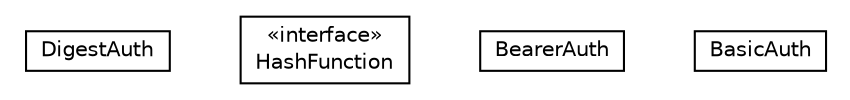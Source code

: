 #!/usr/local/bin/dot
#
# Class diagram 
# Generated by UMLGraph version R5_6-24-gf6e263 (http://www.umlgraph.org/)
#

digraph G {
	edge [fontname="Helvetica",fontsize=10,labelfontname="Helvetica",labelfontsize=10];
	node [fontname="Helvetica",fontsize=10,shape=plaintext];
	nodesep=0.25;
	ranksep=0.5;
	// io.reinert.requestor.core.auth.DigestAuth
	c705 [label=<<table title="io.reinert.requestor.core.auth.DigestAuth" border="0" cellborder="1" cellspacing="0" cellpadding="2" port="p" href="./DigestAuth.html">
		<tr><td><table border="0" cellspacing="0" cellpadding="1">
<tr><td align="center" balign="center"> DigestAuth </td></tr>
		</table></td></tr>
		</table>>, URL="./DigestAuth.html", fontname="Helvetica", fontcolor="black", fontsize=10.0];
	// io.reinert.requestor.core.auth.DigestAuth.HashFunction
	c706 [label=<<table title="io.reinert.requestor.core.auth.DigestAuth.HashFunction" border="0" cellborder="1" cellspacing="0" cellpadding="2" port="p" href="./DigestAuth.HashFunction.html">
		<tr><td><table border="0" cellspacing="0" cellpadding="1">
<tr><td align="center" balign="center"> &#171;interface&#187; </td></tr>
<tr><td align="center" balign="center"> HashFunction </td></tr>
		</table></td></tr>
		</table>>, URL="./DigestAuth.HashFunction.html", fontname="Helvetica", fontcolor="black", fontsize=10.0];
	// io.reinert.requestor.core.auth.BearerAuth
	c707 [label=<<table title="io.reinert.requestor.core.auth.BearerAuth" border="0" cellborder="1" cellspacing="0" cellpadding="2" port="p" href="./BearerAuth.html">
		<tr><td><table border="0" cellspacing="0" cellpadding="1">
<tr><td align="center" balign="center"> BearerAuth </td></tr>
		</table></td></tr>
		</table>>, URL="./BearerAuth.html", fontname="Helvetica", fontcolor="black", fontsize=10.0];
	// io.reinert.requestor.core.auth.BasicAuth
	c708 [label=<<table title="io.reinert.requestor.core.auth.BasicAuth" border="0" cellborder="1" cellspacing="0" cellpadding="2" port="p" href="./BasicAuth.html">
		<tr><td><table border="0" cellspacing="0" cellpadding="1">
<tr><td align="center" balign="center"> BasicAuth </td></tr>
		</table></td></tr>
		</table>>, URL="./BasicAuth.html", fontname="Helvetica", fontcolor="black", fontsize=10.0];
}

